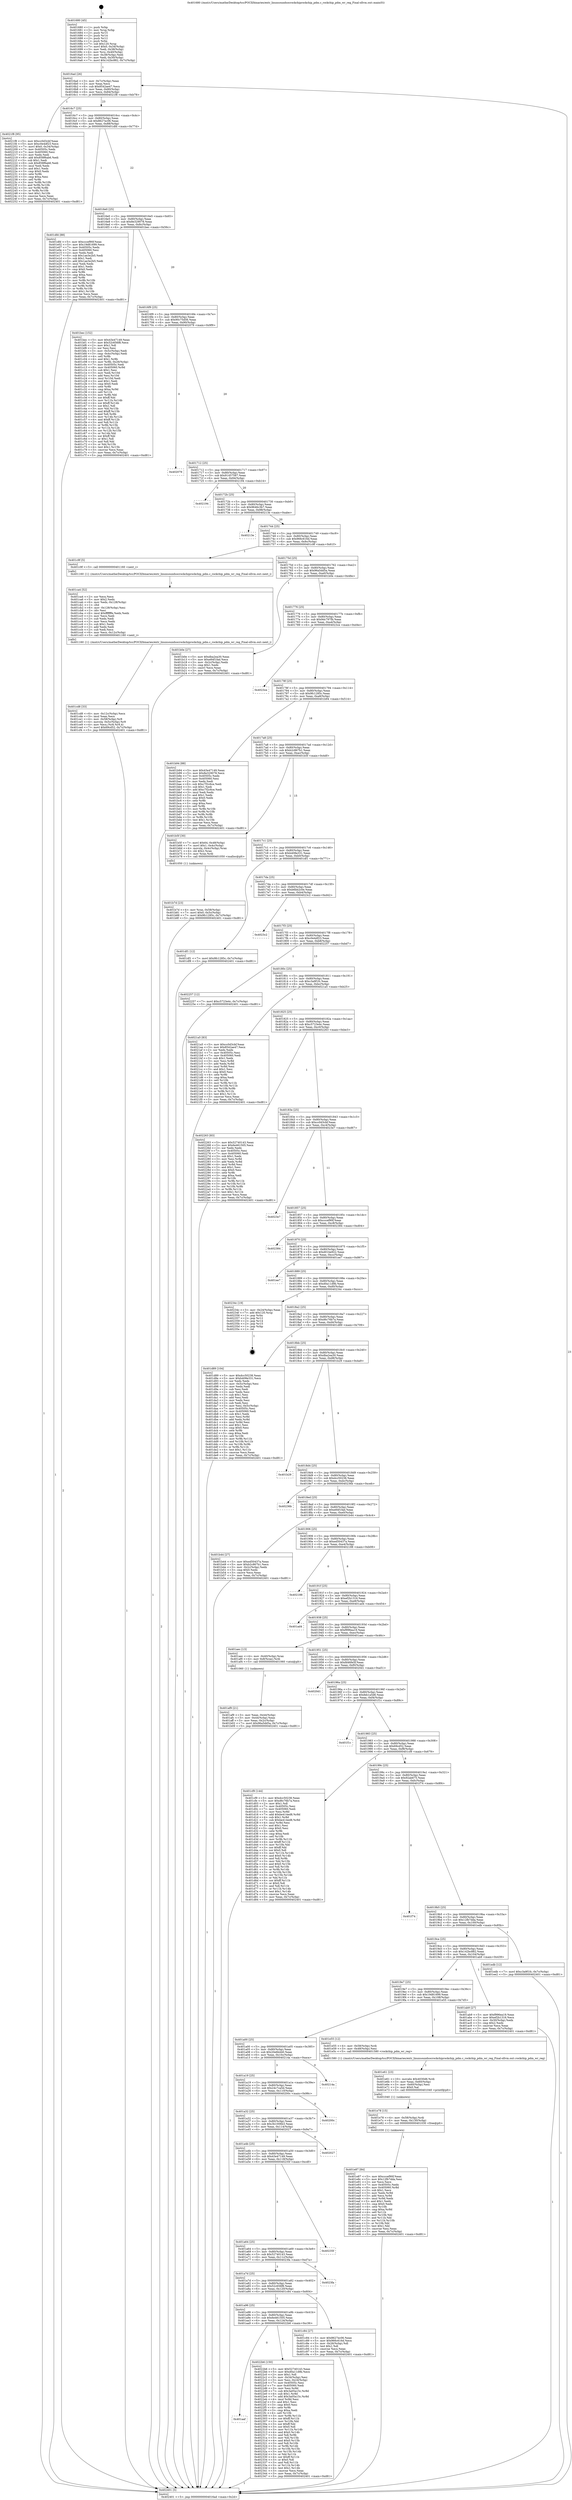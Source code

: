 digraph "0x401680" {
  label = "0x401680 (/mnt/c/Users/mathe/Desktop/tcc/POCII/binaries/extr_linuxsoundsocrockchiprockchip_pdm.c_rockchip_pdm_wr_reg_Final-ollvm.out::main(0))"
  labelloc = "t"
  node[shape=record]

  Entry [label="",width=0.3,height=0.3,shape=circle,fillcolor=black,style=filled]
  "0x4016ad" [label="{
     0x4016ad [26]\l
     | [instrs]\l
     &nbsp;&nbsp;0x4016ad \<+3\>: mov -0x7c(%rbp),%eax\l
     &nbsp;&nbsp;0x4016b0 \<+2\>: mov %eax,%ecx\l
     &nbsp;&nbsp;0x4016b2 \<+6\>: sub $0x8542ae47,%ecx\l
     &nbsp;&nbsp;0x4016b8 \<+3\>: mov %eax,-0x80(%rbp)\l
     &nbsp;&nbsp;0x4016bb \<+6\>: mov %ecx,-0x84(%rbp)\l
     &nbsp;&nbsp;0x4016c1 \<+6\>: je 00000000004021f8 \<main+0xb78\>\l
  }"]
  "0x4021f8" [label="{
     0x4021f8 [95]\l
     | [instrs]\l
     &nbsp;&nbsp;0x4021f8 \<+5\>: mov $0xcc0d3cbf,%eax\l
     &nbsp;&nbsp;0x4021fd \<+5\>: mov $0xc0e4df23,%ecx\l
     &nbsp;&nbsp;0x402202 \<+7\>: movl $0x0,-0x34(%rbp)\l
     &nbsp;&nbsp;0x402209 \<+7\>: mov 0x40505c,%edx\l
     &nbsp;&nbsp;0x402210 \<+7\>: mov 0x405060,%esi\l
     &nbsp;&nbsp;0x402217 \<+2\>: mov %edx,%edi\l
     &nbsp;&nbsp;0x402219 \<+6\>: add $0x858f6ab6,%edi\l
     &nbsp;&nbsp;0x40221f \<+3\>: sub $0x1,%edi\l
     &nbsp;&nbsp;0x402222 \<+6\>: sub $0x858f6ab6,%edi\l
     &nbsp;&nbsp;0x402228 \<+3\>: imul %edi,%edx\l
     &nbsp;&nbsp;0x40222b \<+3\>: and $0x1,%edx\l
     &nbsp;&nbsp;0x40222e \<+3\>: cmp $0x0,%edx\l
     &nbsp;&nbsp;0x402231 \<+4\>: sete %r8b\l
     &nbsp;&nbsp;0x402235 \<+3\>: cmp $0xa,%esi\l
     &nbsp;&nbsp;0x402238 \<+4\>: setl %r9b\l
     &nbsp;&nbsp;0x40223c \<+3\>: mov %r8b,%r10b\l
     &nbsp;&nbsp;0x40223f \<+3\>: and %r9b,%r10b\l
     &nbsp;&nbsp;0x402242 \<+3\>: xor %r9b,%r8b\l
     &nbsp;&nbsp;0x402245 \<+3\>: or %r8b,%r10b\l
     &nbsp;&nbsp;0x402248 \<+4\>: test $0x1,%r10b\l
     &nbsp;&nbsp;0x40224c \<+3\>: cmovne %ecx,%eax\l
     &nbsp;&nbsp;0x40224f \<+3\>: mov %eax,-0x7c(%rbp)\l
     &nbsp;&nbsp;0x402252 \<+5\>: jmp 0000000000402401 \<main+0xd81\>\l
  }"]
  "0x4016c7" [label="{
     0x4016c7 [25]\l
     | [instrs]\l
     &nbsp;&nbsp;0x4016c7 \<+5\>: jmp 00000000004016cc \<main+0x4c\>\l
     &nbsp;&nbsp;0x4016cc \<+3\>: mov -0x80(%rbp),%eax\l
     &nbsp;&nbsp;0x4016cf \<+5\>: sub $0x8627ec06,%eax\l
     &nbsp;&nbsp;0x4016d4 \<+6\>: mov %eax,-0x88(%rbp)\l
     &nbsp;&nbsp;0x4016da \<+6\>: je 0000000000401dfd \<main+0x77d\>\l
  }"]
  Exit [label="",width=0.3,height=0.3,shape=circle,fillcolor=black,style=filled,peripheries=2]
  "0x401dfd" [label="{
     0x401dfd [88]\l
     | [instrs]\l
     &nbsp;&nbsp;0x401dfd \<+5\>: mov $0xcccef90f,%eax\l
     &nbsp;&nbsp;0x401e02 \<+5\>: mov $0x19d81699,%ecx\l
     &nbsp;&nbsp;0x401e07 \<+7\>: mov 0x40505c,%edx\l
     &nbsp;&nbsp;0x401e0e \<+7\>: mov 0x405060,%esi\l
     &nbsp;&nbsp;0x401e15 \<+2\>: mov %edx,%edi\l
     &nbsp;&nbsp;0x401e17 \<+6\>: sub $0x1ae3e2b5,%edi\l
     &nbsp;&nbsp;0x401e1d \<+3\>: sub $0x1,%edi\l
     &nbsp;&nbsp;0x401e20 \<+6\>: add $0x1ae3e2b5,%edi\l
     &nbsp;&nbsp;0x401e26 \<+3\>: imul %edi,%edx\l
     &nbsp;&nbsp;0x401e29 \<+3\>: and $0x1,%edx\l
     &nbsp;&nbsp;0x401e2c \<+3\>: cmp $0x0,%edx\l
     &nbsp;&nbsp;0x401e2f \<+4\>: sete %r8b\l
     &nbsp;&nbsp;0x401e33 \<+3\>: cmp $0xa,%esi\l
     &nbsp;&nbsp;0x401e36 \<+4\>: setl %r9b\l
     &nbsp;&nbsp;0x401e3a \<+3\>: mov %r8b,%r10b\l
     &nbsp;&nbsp;0x401e3d \<+3\>: and %r9b,%r10b\l
     &nbsp;&nbsp;0x401e40 \<+3\>: xor %r9b,%r8b\l
     &nbsp;&nbsp;0x401e43 \<+3\>: or %r8b,%r10b\l
     &nbsp;&nbsp;0x401e46 \<+4\>: test $0x1,%r10b\l
     &nbsp;&nbsp;0x401e4a \<+3\>: cmovne %ecx,%eax\l
     &nbsp;&nbsp;0x401e4d \<+3\>: mov %eax,-0x7c(%rbp)\l
     &nbsp;&nbsp;0x401e50 \<+5\>: jmp 0000000000402401 \<main+0xd81\>\l
  }"]
  "0x4016e0" [label="{
     0x4016e0 [25]\l
     | [instrs]\l
     &nbsp;&nbsp;0x4016e0 \<+5\>: jmp 00000000004016e5 \<main+0x65\>\l
     &nbsp;&nbsp;0x4016e5 \<+3\>: mov -0x80(%rbp),%eax\l
     &nbsp;&nbsp;0x4016e8 \<+5\>: sub $0x8e329078,%eax\l
     &nbsp;&nbsp;0x4016ed \<+6\>: mov %eax,-0x8c(%rbp)\l
     &nbsp;&nbsp;0x4016f3 \<+6\>: je 0000000000401bec \<main+0x56c\>\l
  }"]
  "0x401aaf" [label="{
     0x401aaf\l
  }", style=dashed]
  "0x401bec" [label="{
     0x401bec [152]\l
     | [instrs]\l
     &nbsp;&nbsp;0x401bec \<+5\>: mov $0x43e47149,%eax\l
     &nbsp;&nbsp;0x401bf1 \<+5\>: mov $0x52c656f8,%ecx\l
     &nbsp;&nbsp;0x401bf6 \<+2\>: mov $0x1,%dl\l
     &nbsp;&nbsp;0x401bf8 \<+2\>: xor %esi,%esi\l
     &nbsp;&nbsp;0x401bfa \<+3\>: mov -0x5c(%rbp),%edi\l
     &nbsp;&nbsp;0x401bfd \<+3\>: cmp -0x4c(%rbp),%edi\l
     &nbsp;&nbsp;0x401c00 \<+4\>: setl %r8b\l
     &nbsp;&nbsp;0x401c04 \<+4\>: and $0x1,%r8b\l
     &nbsp;&nbsp;0x401c08 \<+4\>: mov %r8b,-0x26(%rbp)\l
     &nbsp;&nbsp;0x401c0c \<+7\>: mov 0x40505c,%edi\l
     &nbsp;&nbsp;0x401c13 \<+8\>: mov 0x405060,%r9d\l
     &nbsp;&nbsp;0x401c1b \<+3\>: sub $0x1,%esi\l
     &nbsp;&nbsp;0x401c1e \<+3\>: mov %edi,%r10d\l
     &nbsp;&nbsp;0x401c21 \<+3\>: add %esi,%r10d\l
     &nbsp;&nbsp;0x401c24 \<+4\>: imul %r10d,%edi\l
     &nbsp;&nbsp;0x401c28 \<+3\>: and $0x1,%edi\l
     &nbsp;&nbsp;0x401c2b \<+3\>: cmp $0x0,%edi\l
     &nbsp;&nbsp;0x401c2e \<+4\>: sete %r8b\l
     &nbsp;&nbsp;0x401c32 \<+4\>: cmp $0xa,%r9d\l
     &nbsp;&nbsp;0x401c36 \<+4\>: setl %r11b\l
     &nbsp;&nbsp;0x401c3a \<+3\>: mov %r8b,%bl\l
     &nbsp;&nbsp;0x401c3d \<+3\>: xor $0xff,%bl\l
     &nbsp;&nbsp;0x401c40 \<+3\>: mov %r11b,%r14b\l
     &nbsp;&nbsp;0x401c43 \<+4\>: xor $0xff,%r14b\l
     &nbsp;&nbsp;0x401c47 \<+3\>: xor $0x1,%dl\l
     &nbsp;&nbsp;0x401c4a \<+3\>: mov %bl,%r15b\l
     &nbsp;&nbsp;0x401c4d \<+4\>: and $0xff,%r15b\l
     &nbsp;&nbsp;0x401c51 \<+3\>: and %dl,%r8b\l
     &nbsp;&nbsp;0x401c54 \<+3\>: mov %r14b,%r12b\l
     &nbsp;&nbsp;0x401c57 \<+4\>: and $0xff,%r12b\l
     &nbsp;&nbsp;0x401c5b \<+3\>: and %dl,%r11b\l
     &nbsp;&nbsp;0x401c5e \<+3\>: or %r8b,%r15b\l
     &nbsp;&nbsp;0x401c61 \<+3\>: or %r11b,%r12b\l
     &nbsp;&nbsp;0x401c64 \<+3\>: xor %r12b,%r15b\l
     &nbsp;&nbsp;0x401c67 \<+3\>: or %r14b,%bl\l
     &nbsp;&nbsp;0x401c6a \<+3\>: xor $0xff,%bl\l
     &nbsp;&nbsp;0x401c6d \<+3\>: or $0x1,%dl\l
     &nbsp;&nbsp;0x401c70 \<+2\>: and %dl,%bl\l
     &nbsp;&nbsp;0x401c72 \<+3\>: or %bl,%r15b\l
     &nbsp;&nbsp;0x401c75 \<+4\>: test $0x1,%r15b\l
     &nbsp;&nbsp;0x401c79 \<+3\>: cmovne %ecx,%eax\l
     &nbsp;&nbsp;0x401c7c \<+3\>: mov %eax,-0x7c(%rbp)\l
     &nbsp;&nbsp;0x401c7f \<+5\>: jmp 0000000000402401 \<main+0xd81\>\l
  }"]
  "0x4016f9" [label="{
     0x4016f9 [25]\l
     | [instrs]\l
     &nbsp;&nbsp;0x4016f9 \<+5\>: jmp 00000000004016fe \<main+0x7e\>\l
     &nbsp;&nbsp;0x4016fe \<+3\>: mov -0x80(%rbp),%eax\l
     &nbsp;&nbsp;0x401701 \<+5\>: sub $0x90c75d56,%eax\l
     &nbsp;&nbsp;0x401706 \<+6\>: mov %eax,-0x90(%rbp)\l
     &nbsp;&nbsp;0x40170c \<+6\>: je 0000000000402079 \<main+0x9f9\>\l
  }"]
  "0x4022b6" [label="{
     0x4022b6 [150]\l
     | [instrs]\l
     &nbsp;&nbsp;0x4022b6 \<+5\>: mov $0x52740143,%eax\l
     &nbsp;&nbsp;0x4022bb \<+5\>: mov $0xd0a11d9b,%ecx\l
     &nbsp;&nbsp;0x4022c0 \<+2\>: mov $0x1,%dl\l
     &nbsp;&nbsp;0x4022c2 \<+3\>: mov -0x34(%rbp),%esi\l
     &nbsp;&nbsp;0x4022c5 \<+3\>: mov %esi,-0x24(%rbp)\l
     &nbsp;&nbsp;0x4022c8 \<+7\>: mov 0x40505c,%esi\l
     &nbsp;&nbsp;0x4022cf \<+7\>: mov 0x405060,%edi\l
     &nbsp;&nbsp;0x4022d6 \<+3\>: mov %esi,%r8d\l
     &nbsp;&nbsp;0x4022d9 \<+7\>: sub $0x3a05a15c,%r8d\l
     &nbsp;&nbsp;0x4022e0 \<+4\>: sub $0x1,%r8d\l
     &nbsp;&nbsp;0x4022e4 \<+7\>: add $0x3a05a15c,%r8d\l
     &nbsp;&nbsp;0x4022eb \<+4\>: imul %r8d,%esi\l
     &nbsp;&nbsp;0x4022ef \<+3\>: and $0x1,%esi\l
     &nbsp;&nbsp;0x4022f2 \<+3\>: cmp $0x0,%esi\l
     &nbsp;&nbsp;0x4022f5 \<+4\>: sete %r9b\l
     &nbsp;&nbsp;0x4022f9 \<+3\>: cmp $0xa,%edi\l
     &nbsp;&nbsp;0x4022fc \<+4\>: setl %r10b\l
     &nbsp;&nbsp;0x402300 \<+3\>: mov %r9b,%r11b\l
     &nbsp;&nbsp;0x402303 \<+4\>: xor $0xff,%r11b\l
     &nbsp;&nbsp;0x402307 \<+3\>: mov %r10b,%bl\l
     &nbsp;&nbsp;0x40230a \<+3\>: xor $0xff,%bl\l
     &nbsp;&nbsp;0x40230d \<+3\>: xor $0x0,%dl\l
     &nbsp;&nbsp;0x402310 \<+3\>: mov %r11b,%r14b\l
     &nbsp;&nbsp;0x402313 \<+4\>: and $0x0,%r14b\l
     &nbsp;&nbsp;0x402317 \<+3\>: and %dl,%r9b\l
     &nbsp;&nbsp;0x40231a \<+3\>: mov %bl,%r15b\l
     &nbsp;&nbsp;0x40231d \<+4\>: and $0x0,%r15b\l
     &nbsp;&nbsp;0x402321 \<+3\>: and %dl,%r10b\l
     &nbsp;&nbsp;0x402324 \<+3\>: or %r9b,%r14b\l
     &nbsp;&nbsp;0x402327 \<+3\>: or %r10b,%r15b\l
     &nbsp;&nbsp;0x40232a \<+3\>: xor %r15b,%r14b\l
     &nbsp;&nbsp;0x40232d \<+3\>: or %bl,%r11b\l
     &nbsp;&nbsp;0x402330 \<+4\>: xor $0xff,%r11b\l
     &nbsp;&nbsp;0x402334 \<+3\>: or $0x0,%dl\l
     &nbsp;&nbsp;0x402337 \<+3\>: and %dl,%r11b\l
     &nbsp;&nbsp;0x40233a \<+3\>: or %r11b,%r14b\l
     &nbsp;&nbsp;0x40233d \<+4\>: test $0x1,%r14b\l
     &nbsp;&nbsp;0x402341 \<+3\>: cmovne %ecx,%eax\l
     &nbsp;&nbsp;0x402344 \<+3\>: mov %eax,-0x7c(%rbp)\l
     &nbsp;&nbsp;0x402347 \<+5\>: jmp 0000000000402401 \<main+0xd81\>\l
  }"]
  "0x402079" [label="{
     0x402079\l
  }", style=dashed]
  "0x401712" [label="{
     0x401712 [25]\l
     | [instrs]\l
     &nbsp;&nbsp;0x401712 \<+5\>: jmp 0000000000401717 \<main+0x97\>\l
     &nbsp;&nbsp;0x401717 \<+3\>: mov -0x80(%rbp),%eax\l
     &nbsp;&nbsp;0x40171a \<+5\>: sub $0x91457587,%eax\l
     &nbsp;&nbsp;0x40171f \<+6\>: mov %eax,-0x94(%rbp)\l
     &nbsp;&nbsp;0x401725 \<+6\>: je 0000000000402194 \<main+0xb14\>\l
  }"]
  "0x401e87" [label="{
     0x401e87 [84]\l
     | [instrs]\l
     &nbsp;&nbsp;0x401e87 \<+5\>: mov $0xcccef90f,%eax\l
     &nbsp;&nbsp;0x401e8c \<+5\>: mov $0x12fb7dda,%esi\l
     &nbsp;&nbsp;0x401e91 \<+2\>: xor %ecx,%ecx\l
     &nbsp;&nbsp;0x401e93 \<+7\>: mov 0x40505c,%edx\l
     &nbsp;&nbsp;0x401e9a \<+8\>: mov 0x405060,%r8d\l
     &nbsp;&nbsp;0x401ea2 \<+3\>: sub $0x1,%ecx\l
     &nbsp;&nbsp;0x401ea5 \<+3\>: mov %edx,%r9d\l
     &nbsp;&nbsp;0x401ea8 \<+3\>: add %ecx,%r9d\l
     &nbsp;&nbsp;0x401eab \<+4\>: imul %r9d,%edx\l
     &nbsp;&nbsp;0x401eaf \<+3\>: and $0x1,%edx\l
     &nbsp;&nbsp;0x401eb2 \<+3\>: cmp $0x0,%edx\l
     &nbsp;&nbsp;0x401eb5 \<+4\>: sete %r10b\l
     &nbsp;&nbsp;0x401eb9 \<+4\>: cmp $0xa,%r8d\l
     &nbsp;&nbsp;0x401ebd \<+4\>: setl %r11b\l
     &nbsp;&nbsp;0x401ec1 \<+3\>: mov %r10b,%bl\l
     &nbsp;&nbsp;0x401ec4 \<+3\>: and %r11b,%bl\l
     &nbsp;&nbsp;0x401ec7 \<+3\>: xor %r11b,%r10b\l
     &nbsp;&nbsp;0x401eca \<+3\>: or %r10b,%bl\l
     &nbsp;&nbsp;0x401ecd \<+3\>: test $0x1,%bl\l
     &nbsp;&nbsp;0x401ed0 \<+3\>: cmovne %esi,%eax\l
     &nbsp;&nbsp;0x401ed3 \<+3\>: mov %eax,-0x7c(%rbp)\l
     &nbsp;&nbsp;0x401ed6 \<+5\>: jmp 0000000000402401 \<main+0xd81\>\l
  }"]
  "0x402194" [label="{
     0x402194\l
  }", style=dashed]
  "0x40172b" [label="{
     0x40172b [25]\l
     | [instrs]\l
     &nbsp;&nbsp;0x40172b \<+5\>: jmp 0000000000401730 \<main+0xb0\>\l
     &nbsp;&nbsp;0x401730 \<+3\>: mov -0x80(%rbp),%eax\l
     &nbsp;&nbsp;0x401733 \<+5\>: sub $0x9646c3b7,%eax\l
     &nbsp;&nbsp;0x401738 \<+6\>: mov %eax,-0x98(%rbp)\l
     &nbsp;&nbsp;0x40173e \<+6\>: je 000000000040213e \<main+0xabe\>\l
  }"]
  "0x401e78" [label="{
     0x401e78 [15]\l
     | [instrs]\l
     &nbsp;&nbsp;0x401e78 \<+4\>: mov -0x58(%rbp),%rdi\l
     &nbsp;&nbsp;0x401e7c \<+6\>: mov %eax,-0x130(%rbp)\l
     &nbsp;&nbsp;0x401e82 \<+5\>: call 0000000000401030 \<free@plt\>\l
     | [calls]\l
     &nbsp;&nbsp;0x401030 \{1\} (unknown)\l
  }"]
  "0x40213e" [label="{
     0x40213e\l
  }", style=dashed]
  "0x401744" [label="{
     0x401744 [25]\l
     | [instrs]\l
     &nbsp;&nbsp;0x401744 \<+5\>: jmp 0000000000401749 \<main+0xc9\>\l
     &nbsp;&nbsp;0x401749 \<+3\>: mov -0x80(%rbp),%eax\l
     &nbsp;&nbsp;0x40174c \<+5\>: sub $0x966c616d,%eax\l
     &nbsp;&nbsp;0x401751 \<+6\>: mov %eax,-0x9c(%rbp)\l
     &nbsp;&nbsp;0x401757 \<+6\>: je 0000000000401c9f \<main+0x61f\>\l
  }"]
  "0x401e61" [label="{
     0x401e61 [23]\l
     | [instrs]\l
     &nbsp;&nbsp;0x401e61 \<+10\>: movabs $0x4030d6,%rdi\l
     &nbsp;&nbsp;0x401e6b \<+3\>: mov %eax,-0x60(%rbp)\l
     &nbsp;&nbsp;0x401e6e \<+3\>: mov -0x60(%rbp),%esi\l
     &nbsp;&nbsp;0x401e71 \<+2\>: mov $0x0,%al\l
     &nbsp;&nbsp;0x401e73 \<+5\>: call 0000000000401040 \<printf@plt\>\l
     | [calls]\l
     &nbsp;&nbsp;0x401040 \{1\} (unknown)\l
  }"]
  "0x401c9f" [label="{
     0x401c9f [5]\l
     | [instrs]\l
     &nbsp;&nbsp;0x401c9f \<+5\>: call 0000000000401160 \<next_i\>\l
     | [calls]\l
     &nbsp;&nbsp;0x401160 \{1\} (/mnt/c/Users/mathe/Desktop/tcc/POCII/binaries/extr_linuxsoundsocrockchiprockchip_pdm.c_rockchip_pdm_wr_reg_Final-ollvm.out::next_i)\l
  }"]
  "0x40175d" [label="{
     0x40175d [25]\l
     | [instrs]\l
     &nbsp;&nbsp;0x40175d \<+5\>: jmp 0000000000401762 \<main+0xe2\>\l
     &nbsp;&nbsp;0x401762 \<+3\>: mov -0x80(%rbp),%eax\l
     &nbsp;&nbsp;0x401765 \<+5\>: sub $0x96a5dd5a,%eax\l
     &nbsp;&nbsp;0x40176a \<+6\>: mov %eax,-0xa0(%rbp)\l
     &nbsp;&nbsp;0x401770 \<+6\>: je 0000000000401b0e \<main+0x48e\>\l
  }"]
  "0x401cd8" [label="{
     0x401cd8 [33]\l
     | [instrs]\l
     &nbsp;&nbsp;0x401cd8 \<+6\>: mov -0x12c(%rbp),%ecx\l
     &nbsp;&nbsp;0x401cde \<+3\>: imul %eax,%ecx\l
     &nbsp;&nbsp;0x401ce1 \<+4\>: mov -0x58(%rbp),%r8\l
     &nbsp;&nbsp;0x401ce5 \<+4\>: movslq -0x5c(%rbp),%r9\l
     &nbsp;&nbsp;0x401ce9 \<+4\>: mov %ecx,(%r8,%r9,4)\l
     &nbsp;&nbsp;0x401ced \<+7\>: movl $0x69cd52,-0x7c(%rbp)\l
     &nbsp;&nbsp;0x401cf4 \<+5\>: jmp 0000000000402401 \<main+0xd81\>\l
  }"]
  "0x401b0e" [label="{
     0x401b0e [27]\l
     | [instrs]\l
     &nbsp;&nbsp;0x401b0e \<+5\>: mov $0xdba2ea30,%eax\l
     &nbsp;&nbsp;0x401b13 \<+5\>: mov $0xe84f1fad,%ecx\l
     &nbsp;&nbsp;0x401b18 \<+3\>: mov -0x2c(%rbp),%edx\l
     &nbsp;&nbsp;0x401b1b \<+3\>: cmp $0x1,%edx\l
     &nbsp;&nbsp;0x401b1e \<+3\>: cmovl %ecx,%eax\l
     &nbsp;&nbsp;0x401b21 \<+3\>: mov %eax,-0x7c(%rbp)\l
     &nbsp;&nbsp;0x401b24 \<+5\>: jmp 0000000000402401 \<main+0xd81\>\l
  }"]
  "0x401776" [label="{
     0x401776 [25]\l
     | [instrs]\l
     &nbsp;&nbsp;0x401776 \<+5\>: jmp 000000000040177b \<main+0xfb\>\l
     &nbsp;&nbsp;0x40177b \<+3\>: mov -0x80(%rbp),%eax\l
     &nbsp;&nbsp;0x40177e \<+5\>: sub $0x9dc797fb,%eax\l
     &nbsp;&nbsp;0x401783 \<+6\>: mov %eax,-0xa4(%rbp)\l
     &nbsp;&nbsp;0x401789 \<+6\>: je 00000000004023ce \<main+0xd4e\>\l
  }"]
  "0x401ca4" [label="{
     0x401ca4 [52]\l
     | [instrs]\l
     &nbsp;&nbsp;0x401ca4 \<+2\>: xor %ecx,%ecx\l
     &nbsp;&nbsp;0x401ca6 \<+5\>: mov $0x2,%edx\l
     &nbsp;&nbsp;0x401cab \<+6\>: mov %edx,-0x128(%rbp)\l
     &nbsp;&nbsp;0x401cb1 \<+1\>: cltd\l
     &nbsp;&nbsp;0x401cb2 \<+6\>: mov -0x128(%rbp),%esi\l
     &nbsp;&nbsp;0x401cb8 \<+2\>: idiv %esi\l
     &nbsp;&nbsp;0x401cba \<+6\>: imul $0xfffffffe,%edx,%edx\l
     &nbsp;&nbsp;0x401cc0 \<+2\>: mov %ecx,%edi\l
     &nbsp;&nbsp;0x401cc2 \<+2\>: sub %edx,%edi\l
     &nbsp;&nbsp;0x401cc4 \<+2\>: mov %ecx,%edx\l
     &nbsp;&nbsp;0x401cc6 \<+3\>: sub $0x1,%edx\l
     &nbsp;&nbsp;0x401cc9 \<+2\>: add %edx,%edi\l
     &nbsp;&nbsp;0x401ccb \<+2\>: sub %edi,%ecx\l
     &nbsp;&nbsp;0x401ccd \<+6\>: mov %ecx,-0x12c(%rbp)\l
     &nbsp;&nbsp;0x401cd3 \<+5\>: call 0000000000401160 \<next_i\>\l
     | [calls]\l
     &nbsp;&nbsp;0x401160 \{1\} (/mnt/c/Users/mathe/Desktop/tcc/POCII/binaries/extr_linuxsoundsocrockchiprockchip_pdm.c_rockchip_pdm_wr_reg_Final-ollvm.out::next_i)\l
  }"]
  "0x4023ce" [label="{
     0x4023ce\l
  }", style=dashed]
  "0x40178f" [label="{
     0x40178f [25]\l
     | [instrs]\l
     &nbsp;&nbsp;0x40178f \<+5\>: jmp 0000000000401794 \<main+0x114\>\l
     &nbsp;&nbsp;0x401794 \<+3\>: mov -0x80(%rbp),%eax\l
     &nbsp;&nbsp;0x401797 \<+5\>: sub $0x9fc1285c,%eax\l
     &nbsp;&nbsp;0x40179c \<+6\>: mov %eax,-0xa8(%rbp)\l
     &nbsp;&nbsp;0x4017a2 \<+6\>: je 0000000000401b94 \<main+0x514\>\l
  }"]
  "0x401a96" [label="{
     0x401a96 [25]\l
     | [instrs]\l
     &nbsp;&nbsp;0x401a96 \<+5\>: jmp 0000000000401a9b \<main+0x41b\>\l
     &nbsp;&nbsp;0x401a9b \<+3\>: mov -0x80(%rbp),%eax\l
     &nbsp;&nbsp;0x401a9e \<+5\>: sub $0x6e461505,%eax\l
     &nbsp;&nbsp;0x401aa3 \<+6\>: mov %eax,-0x124(%rbp)\l
     &nbsp;&nbsp;0x401aa9 \<+6\>: je 00000000004022b6 \<main+0xc36\>\l
  }"]
  "0x401b94" [label="{
     0x401b94 [88]\l
     | [instrs]\l
     &nbsp;&nbsp;0x401b94 \<+5\>: mov $0x43e47149,%eax\l
     &nbsp;&nbsp;0x401b99 \<+5\>: mov $0x8e329078,%ecx\l
     &nbsp;&nbsp;0x401b9e \<+7\>: mov 0x40505c,%edx\l
     &nbsp;&nbsp;0x401ba5 \<+7\>: mov 0x405060,%esi\l
     &nbsp;&nbsp;0x401bac \<+2\>: mov %edx,%edi\l
     &nbsp;&nbsp;0x401bae \<+6\>: sub $0xc7f2c6ce,%edi\l
     &nbsp;&nbsp;0x401bb4 \<+3\>: sub $0x1,%edi\l
     &nbsp;&nbsp;0x401bb7 \<+6\>: add $0xc7f2c6ce,%edi\l
     &nbsp;&nbsp;0x401bbd \<+3\>: imul %edi,%edx\l
     &nbsp;&nbsp;0x401bc0 \<+3\>: and $0x1,%edx\l
     &nbsp;&nbsp;0x401bc3 \<+3\>: cmp $0x0,%edx\l
     &nbsp;&nbsp;0x401bc6 \<+4\>: sete %r8b\l
     &nbsp;&nbsp;0x401bca \<+3\>: cmp $0xa,%esi\l
     &nbsp;&nbsp;0x401bcd \<+4\>: setl %r9b\l
     &nbsp;&nbsp;0x401bd1 \<+3\>: mov %r8b,%r10b\l
     &nbsp;&nbsp;0x401bd4 \<+3\>: and %r9b,%r10b\l
     &nbsp;&nbsp;0x401bd7 \<+3\>: xor %r9b,%r8b\l
     &nbsp;&nbsp;0x401bda \<+3\>: or %r8b,%r10b\l
     &nbsp;&nbsp;0x401bdd \<+4\>: test $0x1,%r10b\l
     &nbsp;&nbsp;0x401be1 \<+3\>: cmovne %ecx,%eax\l
     &nbsp;&nbsp;0x401be4 \<+3\>: mov %eax,-0x7c(%rbp)\l
     &nbsp;&nbsp;0x401be7 \<+5\>: jmp 0000000000402401 \<main+0xd81\>\l
  }"]
  "0x4017a8" [label="{
     0x4017a8 [25]\l
     | [instrs]\l
     &nbsp;&nbsp;0x4017a8 \<+5\>: jmp 00000000004017ad \<main+0x12d\>\l
     &nbsp;&nbsp;0x4017ad \<+3\>: mov -0x80(%rbp),%eax\l
     &nbsp;&nbsp;0x4017b0 \<+5\>: sub $0xb2c867b1,%eax\l
     &nbsp;&nbsp;0x4017b5 \<+6\>: mov %eax,-0xac(%rbp)\l
     &nbsp;&nbsp;0x4017bb \<+6\>: je 0000000000401b5f \<main+0x4df\>\l
  }"]
  "0x401c84" [label="{
     0x401c84 [27]\l
     | [instrs]\l
     &nbsp;&nbsp;0x401c84 \<+5\>: mov $0x8627ec06,%eax\l
     &nbsp;&nbsp;0x401c89 \<+5\>: mov $0x966c616d,%ecx\l
     &nbsp;&nbsp;0x401c8e \<+3\>: mov -0x26(%rbp),%dl\l
     &nbsp;&nbsp;0x401c91 \<+3\>: test $0x1,%dl\l
     &nbsp;&nbsp;0x401c94 \<+3\>: cmovne %ecx,%eax\l
     &nbsp;&nbsp;0x401c97 \<+3\>: mov %eax,-0x7c(%rbp)\l
     &nbsp;&nbsp;0x401c9a \<+5\>: jmp 0000000000402401 \<main+0xd81\>\l
  }"]
  "0x401b5f" [label="{
     0x401b5f [30]\l
     | [instrs]\l
     &nbsp;&nbsp;0x401b5f \<+7\>: movl $0x64,-0x48(%rbp)\l
     &nbsp;&nbsp;0x401b66 \<+7\>: movl $0x1,-0x4c(%rbp)\l
     &nbsp;&nbsp;0x401b6d \<+4\>: movslq -0x4c(%rbp),%rax\l
     &nbsp;&nbsp;0x401b71 \<+4\>: shl $0x2,%rax\l
     &nbsp;&nbsp;0x401b75 \<+3\>: mov %rax,%rdi\l
     &nbsp;&nbsp;0x401b78 \<+5\>: call 0000000000401050 \<malloc@plt\>\l
     | [calls]\l
     &nbsp;&nbsp;0x401050 \{1\} (unknown)\l
  }"]
  "0x4017c1" [label="{
     0x4017c1 [25]\l
     | [instrs]\l
     &nbsp;&nbsp;0x4017c1 \<+5\>: jmp 00000000004017c6 \<main+0x146\>\l
     &nbsp;&nbsp;0x4017c6 \<+3\>: mov -0x80(%rbp),%eax\l
     &nbsp;&nbsp;0x4017c9 \<+5\>: sub $0xb408e331,%eax\l
     &nbsp;&nbsp;0x4017ce \<+6\>: mov %eax,-0xb0(%rbp)\l
     &nbsp;&nbsp;0x4017d4 \<+6\>: je 0000000000401df1 \<main+0x771\>\l
  }"]
  "0x401a7d" [label="{
     0x401a7d [25]\l
     | [instrs]\l
     &nbsp;&nbsp;0x401a7d \<+5\>: jmp 0000000000401a82 \<main+0x402\>\l
     &nbsp;&nbsp;0x401a82 \<+3\>: mov -0x80(%rbp),%eax\l
     &nbsp;&nbsp;0x401a85 \<+5\>: sub $0x52c656f8,%eax\l
     &nbsp;&nbsp;0x401a8a \<+6\>: mov %eax,-0x120(%rbp)\l
     &nbsp;&nbsp;0x401a90 \<+6\>: je 0000000000401c84 \<main+0x604\>\l
  }"]
  "0x401df1" [label="{
     0x401df1 [12]\l
     | [instrs]\l
     &nbsp;&nbsp;0x401df1 \<+7\>: movl $0x9fc1285c,-0x7c(%rbp)\l
     &nbsp;&nbsp;0x401df8 \<+5\>: jmp 0000000000402401 \<main+0xd81\>\l
  }"]
  "0x4017da" [label="{
     0x4017da [25]\l
     | [instrs]\l
     &nbsp;&nbsp;0x4017da \<+5\>: jmp 00000000004017df \<main+0x15f\>\l
     &nbsp;&nbsp;0x4017df \<+3\>: mov -0x80(%rbp),%eax\l
     &nbsp;&nbsp;0x4017e2 \<+5\>: sub $0xb6bb2c0e,%eax\l
     &nbsp;&nbsp;0x4017e7 \<+6\>: mov %eax,-0xb4(%rbp)\l
     &nbsp;&nbsp;0x4017ed \<+6\>: je 00000000004023c2 \<main+0xd42\>\l
  }"]
  "0x4023fa" [label="{
     0x4023fa\l
  }", style=dashed]
  "0x4023c2" [label="{
     0x4023c2\l
  }", style=dashed]
  "0x4017f3" [label="{
     0x4017f3 [25]\l
     | [instrs]\l
     &nbsp;&nbsp;0x4017f3 \<+5\>: jmp 00000000004017f8 \<main+0x178\>\l
     &nbsp;&nbsp;0x4017f8 \<+3\>: mov -0x80(%rbp),%eax\l
     &nbsp;&nbsp;0x4017fb \<+5\>: sub $0xc0e4df23,%eax\l
     &nbsp;&nbsp;0x401800 \<+6\>: mov %eax,-0xb8(%rbp)\l
     &nbsp;&nbsp;0x401806 \<+6\>: je 0000000000402257 \<main+0xbd7\>\l
  }"]
  "0x401a64" [label="{
     0x401a64 [25]\l
     | [instrs]\l
     &nbsp;&nbsp;0x401a64 \<+5\>: jmp 0000000000401a69 \<main+0x3e9\>\l
     &nbsp;&nbsp;0x401a69 \<+3\>: mov -0x80(%rbp),%eax\l
     &nbsp;&nbsp;0x401a6c \<+5\>: sub $0x52740143,%eax\l
     &nbsp;&nbsp;0x401a71 \<+6\>: mov %eax,-0x11c(%rbp)\l
     &nbsp;&nbsp;0x401a77 \<+6\>: je 00000000004023fa \<main+0xd7a\>\l
  }"]
  "0x402257" [label="{
     0x402257 [12]\l
     | [instrs]\l
     &nbsp;&nbsp;0x402257 \<+7\>: movl $0xc5723e4c,-0x7c(%rbp)\l
     &nbsp;&nbsp;0x40225e \<+5\>: jmp 0000000000402401 \<main+0xd81\>\l
  }"]
  "0x40180c" [label="{
     0x40180c [25]\l
     | [instrs]\l
     &nbsp;&nbsp;0x40180c \<+5\>: jmp 0000000000401811 \<main+0x191\>\l
     &nbsp;&nbsp;0x401811 \<+3\>: mov -0x80(%rbp),%eax\l
     &nbsp;&nbsp;0x401814 \<+5\>: sub $0xc3a9f1fc,%eax\l
     &nbsp;&nbsp;0x401819 \<+6\>: mov %eax,-0xbc(%rbp)\l
     &nbsp;&nbsp;0x40181f \<+6\>: je 00000000004021a5 \<main+0xb25\>\l
  }"]
  "0x40235f" [label="{
     0x40235f\l
  }", style=dashed]
  "0x4021a5" [label="{
     0x4021a5 [83]\l
     | [instrs]\l
     &nbsp;&nbsp;0x4021a5 \<+5\>: mov $0xcc0d3cbf,%eax\l
     &nbsp;&nbsp;0x4021aa \<+5\>: mov $0x8542ae47,%ecx\l
     &nbsp;&nbsp;0x4021af \<+2\>: xor %edx,%edx\l
     &nbsp;&nbsp;0x4021b1 \<+7\>: mov 0x40505c,%esi\l
     &nbsp;&nbsp;0x4021b8 \<+7\>: mov 0x405060,%edi\l
     &nbsp;&nbsp;0x4021bf \<+3\>: sub $0x1,%edx\l
     &nbsp;&nbsp;0x4021c2 \<+3\>: mov %esi,%r8d\l
     &nbsp;&nbsp;0x4021c5 \<+3\>: add %edx,%r8d\l
     &nbsp;&nbsp;0x4021c8 \<+4\>: imul %r8d,%esi\l
     &nbsp;&nbsp;0x4021cc \<+3\>: and $0x1,%esi\l
     &nbsp;&nbsp;0x4021cf \<+3\>: cmp $0x0,%esi\l
     &nbsp;&nbsp;0x4021d2 \<+4\>: sete %r9b\l
     &nbsp;&nbsp;0x4021d6 \<+3\>: cmp $0xa,%edi\l
     &nbsp;&nbsp;0x4021d9 \<+4\>: setl %r10b\l
     &nbsp;&nbsp;0x4021dd \<+3\>: mov %r9b,%r11b\l
     &nbsp;&nbsp;0x4021e0 \<+3\>: and %r10b,%r11b\l
     &nbsp;&nbsp;0x4021e3 \<+3\>: xor %r10b,%r9b\l
     &nbsp;&nbsp;0x4021e6 \<+3\>: or %r9b,%r11b\l
     &nbsp;&nbsp;0x4021e9 \<+4\>: test $0x1,%r11b\l
     &nbsp;&nbsp;0x4021ed \<+3\>: cmovne %ecx,%eax\l
     &nbsp;&nbsp;0x4021f0 \<+3\>: mov %eax,-0x7c(%rbp)\l
     &nbsp;&nbsp;0x4021f3 \<+5\>: jmp 0000000000402401 \<main+0xd81\>\l
  }"]
  "0x401825" [label="{
     0x401825 [25]\l
     | [instrs]\l
     &nbsp;&nbsp;0x401825 \<+5\>: jmp 000000000040182a \<main+0x1aa\>\l
     &nbsp;&nbsp;0x40182a \<+3\>: mov -0x80(%rbp),%eax\l
     &nbsp;&nbsp;0x40182d \<+5\>: sub $0xc5723e4c,%eax\l
     &nbsp;&nbsp;0x401832 \<+6\>: mov %eax,-0xc0(%rbp)\l
     &nbsp;&nbsp;0x401838 \<+6\>: je 0000000000402263 \<main+0xbe3\>\l
  }"]
  "0x401a4b" [label="{
     0x401a4b [25]\l
     | [instrs]\l
     &nbsp;&nbsp;0x401a4b \<+5\>: jmp 0000000000401a50 \<main+0x3d0\>\l
     &nbsp;&nbsp;0x401a50 \<+3\>: mov -0x80(%rbp),%eax\l
     &nbsp;&nbsp;0x401a53 \<+5\>: sub $0x43e47149,%eax\l
     &nbsp;&nbsp;0x401a58 \<+6\>: mov %eax,-0x118(%rbp)\l
     &nbsp;&nbsp;0x401a5e \<+6\>: je 000000000040235f \<main+0xcdf\>\l
  }"]
  "0x402263" [label="{
     0x402263 [83]\l
     | [instrs]\l
     &nbsp;&nbsp;0x402263 \<+5\>: mov $0x52740143,%eax\l
     &nbsp;&nbsp;0x402268 \<+5\>: mov $0x6e461505,%ecx\l
     &nbsp;&nbsp;0x40226d \<+2\>: xor %edx,%edx\l
     &nbsp;&nbsp;0x40226f \<+7\>: mov 0x40505c,%esi\l
     &nbsp;&nbsp;0x402276 \<+7\>: mov 0x405060,%edi\l
     &nbsp;&nbsp;0x40227d \<+3\>: sub $0x1,%edx\l
     &nbsp;&nbsp;0x402280 \<+3\>: mov %esi,%r8d\l
     &nbsp;&nbsp;0x402283 \<+3\>: add %edx,%r8d\l
     &nbsp;&nbsp;0x402286 \<+4\>: imul %r8d,%esi\l
     &nbsp;&nbsp;0x40228a \<+3\>: and $0x1,%esi\l
     &nbsp;&nbsp;0x40228d \<+3\>: cmp $0x0,%esi\l
     &nbsp;&nbsp;0x402290 \<+4\>: sete %r9b\l
     &nbsp;&nbsp;0x402294 \<+3\>: cmp $0xa,%edi\l
     &nbsp;&nbsp;0x402297 \<+4\>: setl %r10b\l
     &nbsp;&nbsp;0x40229b \<+3\>: mov %r9b,%r11b\l
     &nbsp;&nbsp;0x40229e \<+3\>: and %r10b,%r11b\l
     &nbsp;&nbsp;0x4022a1 \<+3\>: xor %r10b,%r9b\l
     &nbsp;&nbsp;0x4022a4 \<+3\>: or %r9b,%r11b\l
     &nbsp;&nbsp;0x4022a7 \<+4\>: test $0x1,%r11b\l
     &nbsp;&nbsp;0x4022ab \<+3\>: cmovne %ecx,%eax\l
     &nbsp;&nbsp;0x4022ae \<+3\>: mov %eax,-0x7c(%rbp)\l
     &nbsp;&nbsp;0x4022b1 \<+5\>: jmp 0000000000402401 \<main+0xd81\>\l
  }"]
  "0x40183e" [label="{
     0x40183e [25]\l
     | [instrs]\l
     &nbsp;&nbsp;0x40183e \<+5\>: jmp 0000000000401843 \<main+0x1c3\>\l
     &nbsp;&nbsp;0x401843 \<+3\>: mov -0x80(%rbp),%eax\l
     &nbsp;&nbsp;0x401846 \<+5\>: sub $0xcc0d3cbf,%eax\l
     &nbsp;&nbsp;0x40184b \<+6\>: mov %eax,-0xc4(%rbp)\l
     &nbsp;&nbsp;0x401851 \<+6\>: je 00000000004023e7 \<main+0xd67\>\l
  }"]
  "0x402027" [label="{
     0x402027\l
  }", style=dashed]
  "0x4023e7" [label="{
     0x4023e7\l
  }", style=dashed]
  "0x401857" [label="{
     0x401857 [25]\l
     | [instrs]\l
     &nbsp;&nbsp;0x401857 \<+5\>: jmp 000000000040185c \<main+0x1dc\>\l
     &nbsp;&nbsp;0x40185c \<+3\>: mov -0x80(%rbp),%eax\l
     &nbsp;&nbsp;0x40185f \<+5\>: sub $0xcccef90f,%eax\l
     &nbsp;&nbsp;0x401864 \<+6\>: mov %eax,-0xc8(%rbp)\l
     &nbsp;&nbsp;0x40186a \<+6\>: je 0000000000402384 \<main+0xd04\>\l
  }"]
  "0x401a32" [label="{
     0x401a32 [25]\l
     | [instrs]\l
     &nbsp;&nbsp;0x401a32 \<+5\>: jmp 0000000000401a37 \<main+0x3b7\>\l
     &nbsp;&nbsp;0x401a37 \<+3\>: mov -0x80(%rbp),%eax\l
     &nbsp;&nbsp;0x401a3a \<+5\>: sub $0x3b1006b3,%eax\l
     &nbsp;&nbsp;0x401a3f \<+6\>: mov %eax,-0x114(%rbp)\l
     &nbsp;&nbsp;0x401a45 \<+6\>: je 0000000000402027 \<main+0x9a7\>\l
  }"]
  "0x402384" [label="{
     0x402384\l
  }", style=dashed]
  "0x401870" [label="{
     0x401870 [25]\l
     | [instrs]\l
     &nbsp;&nbsp;0x401870 \<+5\>: jmp 0000000000401875 \<main+0x1f5\>\l
     &nbsp;&nbsp;0x401875 \<+3\>: mov -0x80(%rbp),%eax\l
     &nbsp;&nbsp;0x401878 \<+5\>: sub $0xd01be922,%eax\l
     &nbsp;&nbsp;0x40187d \<+6\>: mov %eax,-0xcc(%rbp)\l
     &nbsp;&nbsp;0x401883 \<+6\>: je 0000000000401ee7 \<main+0x867\>\l
  }"]
  "0x40200c" [label="{
     0x40200c\l
  }", style=dashed]
  "0x401ee7" [label="{
     0x401ee7\l
  }", style=dashed]
  "0x401889" [label="{
     0x401889 [25]\l
     | [instrs]\l
     &nbsp;&nbsp;0x401889 \<+5\>: jmp 000000000040188e \<main+0x20e\>\l
     &nbsp;&nbsp;0x40188e \<+3\>: mov -0x80(%rbp),%eax\l
     &nbsp;&nbsp;0x401891 \<+5\>: sub $0xd0a11d9b,%eax\l
     &nbsp;&nbsp;0x401896 \<+6\>: mov %eax,-0xd0(%rbp)\l
     &nbsp;&nbsp;0x40189c \<+6\>: je 000000000040234c \<main+0xccc\>\l
  }"]
  "0x401a19" [label="{
     0x401a19 [25]\l
     | [instrs]\l
     &nbsp;&nbsp;0x401a19 \<+5\>: jmp 0000000000401a1e \<main+0x39e\>\l
     &nbsp;&nbsp;0x401a1e \<+3\>: mov -0x80(%rbp),%eax\l
     &nbsp;&nbsp;0x401a21 \<+5\>: sub $0x24c7ca5d,%eax\l
     &nbsp;&nbsp;0x401a26 \<+6\>: mov %eax,-0x110(%rbp)\l
     &nbsp;&nbsp;0x401a2c \<+6\>: je 000000000040200c \<main+0x98c\>\l
  }"]
  "0x40234c" [label="{
     0x40234c [19]\l
     | [instrs]\l
     &nbsp;&nbsp;0x40234c \<+3\>: mov -0x24(%rbp),%eax\l
     &nbsp;&nbsp;0x40234f \<+7\>: add $0x120,%rsp\l
     &nbsp;&nbsp;0x402356 \<+1\>: pop %rbx\l
     &nbsp;&nbsp;0x402357 \<+2\>: pop %r12\l
     &nbsp;&nbsp;0x402359 \<+2\>: pop %r14\l
     &nbsp;&nbsp;0x40235b \<+2\>: pop %r15\l
     &nbsp;&nbsp;0x40235d \<+1\>: pop %rbp\l
     &nbsp;&nbsp;0x40235e \<+1\>: ret\l
  }"]
  "0x4018a2" [label="{
     0x4018a2 [25]\l
     | [instrs]\l
     &nbsp;&nbsp;0x4018a2 \<+5\>: jmp 00000000004018a7 \<main+0x227\>\l
     &nbsp;&nbsp;0x4018a7 \<+3\>: mov -0x80(%rbp),%eax\l
     &nbsp;&nbsp;0x4018aa \<+5\>: sub $0xd6c76b7a,%eax\l
     &nbsp;&nbsp;0x4018af \<+6\>: mov %eax,-0xd4(%rbp)\l
     &nbsp;&nbsp;0x4018b5 \<+6\>: je 0000000000401d89 \<main+0x709\>\l
  }"]
  "0x40214a" [label="{
     0x40214a\l
  }", style=dashed]
  "0x401d89" [label="{
     0x401d89 [104]\l
     | [instrs]\l
     &nbsp;&nbsp;0x401d89 \<+5\>: mov $0xdcc50238,%eax\l
     &nbsp;&nbsp;0x401d8e \<+5\>: mov $0xb408e331,%ecx\l
     &nbsp;&nbsp;0x401d93 \<+2\>: xor %edx,%edx\l
     &nbsp;&nbsp;0x401d95 \<+3\>: mov -0x5c(%rbp),%esi\l
     &nbsp;&nbsp;0x401d98 \<+2\>: mov %edx,%edi\l
     &nbsp;&nbsp;0x401d9a \<+2\>: sub %esi,%edi\l
     &nbsp;&nbsp;0x401d9c \<+2\>: mov %edx,%esi\l
     &nbsp;&nbsp;0x401d9e \<+3\>: sub $0x1,%esi\l
     &nbsp;&nbsp;0x401da1 \<+2\>: add %esi,%edi\l
     &nbsp;&nbsp;0x401da3 \<+2\>: mov %edx,%esi\l
     &nbsp;&nbsp;0x401da5 \<+2\>: sub %edi,%esi\l
     &nbsp;&nbsp;0x401da7 \<+3\>: mov %esi,-0x5c(%rbp)\l
     &nbsp;&nbsp;0x401daa \<+7\>: mov 0x40505c,%esi\l
     &nbsp;&nbsp;0x401db1 \<+7\>: mov 0x405060,%edi\l
     &nbsp;&nbsp;0x401db8 \<+3\>: sub $0x1,%edx\l
     &nbsp;&nbsp;0x401dbb \<+3\>: mov %esi,%r8d\l
     &nbsp;&nbsp;0x401dbe \<+3\>: add %edx,%r8d\l
     &nbsp;&nbsp;0x401dc1 \<+4\>: imul %r8d,%esi\l
     &nbsp;&nbsp;0x401dc5 \<+3\>: and $0x1,%esi\l
     &nbsp;&nbsp;0x401dc8 \<+3\>: cmp $0x0,%esi\l
     &nbsp;&nbsp;0x401dcb \<+4\>: sete %r9b\l
     &nbsp;&nbsp;0x401dcf \<+3\>: cmp $0xa,%edi\l
     &nbsp;&nbsp;0x401dd2 \<+4\>: setl %r10b\l
     &nbsp;&nbsp;0x401dd6 \<+3\>: mov %r9b,%r11b\l
     &nbsp;&nbsp;0x401dd9 \<+3\>: and %r10b,%r11b\l
     &nbsp;&nbsp;0x401ddc \<+3\>: xor %r10b,%r9b\l
     &nbsp;&nbsp;0x401ddf \<+3\>: or %r9b,%r11b\l
     &nbsp;&nbsp;0x401de2 \<+4\>: test $0x1,%r11b\l
     &nbsp;&nbsp;0x401de6 \<+3\>: cmovne %ecx,%eax\l
     &nbsp;&nbsp;0x401de9 \<+3\>: mov %eax,-0x7c(%rbp)\l
     &nbsp;&nbsp;0x401dec \<+5\>: jmp 0000000000402401 \<main+0xd81\>\l
  }"]
  "0x4018bb" [label="{
     0x4018bb [25]\l
     | [instrs]\l
     &nbsp;&nbsp;0x4018bb \<+5\>: jmp 00000000004018c0 \<main+0x240\>\l
     &nbsp;&nbsp;0x4018c0 \<+3\>: mov -0x80(%rbp),%eax\l
     &nbsp;&nbsp;0x4018c3 \<+5\>: sub $0xdba2ea30,%eax\l
     &nbsp;&nbsp;0x4018c8 \<+6\>: mov %eax,-0xd8(%rbp)\l
     &nbsp;&nbsp;0x4018ce \<+6\>: je 0000000000401b29 \<main+0x4a9\>\l
  }"]
  "0x401a00" [label="{
     0x401a00 [25]\l
     | [instrs]\l
     &nbsp;&nbsp;0x401a00 \<+5\>: jmp 0000000000401a05 \<main+0x385\>\l
     &nbsp;&nbsp;0x401a05 \<+3\>: mov -0x80(%rbp),%eax\l
     &nbsp;&nbsp;0x401a08 \<+5\>: sub $0x20e6b440,%eax\l
     &nbsp;&nbsp;0x401a0d \<+6\>: mov %eax,-0x10c(%rbp)\l
     &nbsp;&nbsp;0x401a13 \<+6\>: je 000000000040214a \<main+0xaca\>\l
  }"]
  "0x401b29" [label="{
     0x401b29\l
  }", style=dashed]
  "0x4018d4" [label="{
     0x4018d4 [25]\l
     | [instrs]\l
     &nbsp;&nbsp;0x4018d4 \<+5\>: jmp 00000000004018d9 \<main+0x259\>\l
     &nbsp;&nbsp;0x4018d9 \<+3\>: mov -0x80(%rbp),%eax\l
     &nbsp;&nbsp;0x4018dc \<+5\>: sub $0xdcc50238,%eax\l
     &nbsp;&nbsp;0x4018e1 \<+6\>: mov %eax,-0xdc(%rbp)\l
     &nbsp;&nbsp;0x4018e7 \<+6\>: je 000000000040236b \<main+0xceb\>\l
  }"]
  "0x401e55" [label="{
     0x401e55 [12]\l
     | [instrs]\l
     &nbsp;&nbsp;0x401e55 \<+4\>: mov -0x58(%rbp),%rdi\l
     &nbsp;&nbsp;0x401e59 \<+3\>: mov -0x48(%rbp),%esi\l
     &nbsp;&nbsp;0x401e5c \<+5\>: call 0000000000401580 \<rockchip_pdm_wr_reg\>\l
     | [calls]\l
     &nbsp;&nbsp;0x401580 \{1\} (/mnt/c/Users/mathe/Desktop/tcc/POCII/binaries/extr_linuxsoundsocrockchiprockchip_pdm.c_rockchip_pdm_wr_reg_Final-ollvm.out::rockchip_pdm_wr_reg)\l
  }"]
  "0x40236b" [label="{
     0x40236b\l
  }", style=dashed]
  "0x4018ed" [label="{
     0x4018ed [25]\l
     | [instrs]\l
     &nbsp;&nbsp;0x4018ed \<+5\>: jmp 00000000004018f2 \<main+0x272\>\l
     &nbsp;&nbsp;0x4018f2 \<+3\>: mov -0x80(%rbp),%eax\l
     &nbsp;&nbsp;0x4018f5 \<+5\>: sub $0xe84f1fad,%eax\l
     &nbsp;&nbsp;0x4018fa \<+6\>: mov %eax,-0xe0(%rbp)\l
     &nbsp;&nbsp;0x401900 \<+6\>: je 0000000000401b44 \<main+0x4c4\>\l
  }"]
  "0x401b7d" [label="{
     0x401b7d [23]\l
     | [instrs]\l
     &nbsp;&nbsp;0x401b7d \<+4\>: mov %rax,-0x58(%rbp)\l
     &nbsp;&nbsp;0x401b81 \<+7\>: movl $0x0,-0x5c(%rbp)\l
     &nbsp;&nbsp;0x401b88 \<+7\>: movl $0x9fc1285c,-0x7c(%rbp)\l
     &nbsp;&nbsp;0x401b8f \<+5\>: jmp 0000000000402401 \<main+0xd81\>\l
  }"]
  "0x401b44" [label="{
     0x401b44 [27]\l
     | [instrs]\l
     &nbsp;&nbsp;0x401b44 \<+5\>: mov $0xed50437a,%eax\l
     &nbsp;&nbsp;0x401b49 \<+5\>: mov $0xb2c867b1,%ecx\l
     &nbsp;&nbsp;0x401b4e \<+3\>: mov -0x2c(%rbp),%edx\l
     &nbsp;&nbsp;0x401b51 \<+3\>: cmp $0x0,%edx\l
     &nbsp;&nbsp;0x401b54 \<+3\>: cmove %ecx,%eax\l
     &nbsp;&nbsp;0x401b57 \<+3\>: mov %eax,-0x7c(%rbp)\l
     &nbsp;&nbsp;0x401b5a \<+5\>: jmp 0000000000402401 \<main+0xd81\>\l
  }"]
  "0x401906" [label="{
     0x401906 [25]\l
     | [instrs]\l
     &nbsp;&nbsp;0x401906 \<+5\>: jmp 000000000040190b \<main+0x28b\>\l
     &nbsp;&nbsp;0x40190b \<+3\>: mov -0x80(%rbp),%eax\l
     &nbsp;&nbsp;0x40190e \<+5\>: sub $0xed50437a,%eax\l
     &nbsp;&nbsp;0x401913 \<+6\>: mov %eax,-0xe4(%rbp)\l
     &nbsp;&nbsp;0x401919 \<+6\>: je 0000000000402188 \<main+0xb08\>\l
  }"]
  "0x401af9" [label="{
     0x401af9 [21]\l
     | [instrs]\l
     &nbsp;&nbsp;0x401af9 \<+3\>: mov %eax,-0x44(%rbp)\l
     &nbsp;&nbsp;0x401afc \<+3\>: mov -0x44(%rbp),%eax\l
     &nbsp;&nbsp;0x401aff \<+3\>: mov %eax,-0x2c(%rbp)\l
     &nbsp;&nbsp;0x401b02 \<+7\>: movl $0x96a5dd5a,-0x7c(%rbp)\l
     &nbsp;&nbsp;0x401b09 \<+5\>: jmp 0000000000402401 \<main+0xd81\>\l
  }"]
  "0x402188" [label="{
     0x402188\l
  }", style=dashed]
  "0x40191f" [label="{
     0x40191f [25]\l
     | [instrs]\l
     &nbsp;&nbsp;0x40191f \<+5\>: jmp 0000000000401924 \<main+0x2a4\>\l
     &nbsp;&nbsp;0x401924 \<+3\>: mov -0x80(%rbp),%eax\l
     &nbsp;&nbsp;0x401927 \<+5\>: sub $0xef2b1316,%eax\l
     &nbsp;&nbsp;0x40192c \<+6\>: mov %eax,-0xe8(%rbp)\l
     &nbsp;&nbsp;0x401932 \<+6\>: je 0000000000401ad4 \<main+0x454\>\l
  }"]
  "0x401680" [label="{
     0x401680 [45]\l
     | [instrs]\l
     &nbsp;&nbsp;0x401680 \<+1\>: push %rbp\l
     &nbsp;&nbsp;0x401681 \<+3\>: mov %rsp,%rbp\l
     &nbsp;&nbsp;0x401684 \<+2\>: push %r15\l
     &nbsp;&nbsp;0x401686 \<+2\>: push %r14\l
     &nbsp;&nbsp;0x401688 \<+2\>: push %r12\l
     &nbsp;&nbsp;0x40168a \<+1\>: push %rbx\l
     &nbsp;&nbsp;0x40168b \<+7\>: sub $0x120,%rsp\l
     &nbsp;&nbsp;0x401692 \<+7\>: movl $0x0,-0x34(%rbp)\l
     &nbsp;&nbsp;0x401699 \<+3\>: mov %edi,-0x38(%rbp)\l
     &nbsp;&nbsp;0x40169c \<+4\>: mov %rsi,-0x40(%rbp)\l
     &nbsp;&nbsp;0x4016a0 \<+3\>: mov -0x38(%rbp),%edi\l
     &nbsp;&nbsp;0x4016a3 \<+3\>: mov %edi,-0x30(%rbp)\l
     &nbsp;&nbsp;0x4016a6 \<+7\>: movl $0x142bc882,-0x7c(%rbp)\l
  }"]
  "0x401ad4" [label="{
     0x401ad4\l
  }", style=dashed]
  "0x401938" [label="{
     0x401938 [25]\l
     | [instrs]\l
     &nbsp;&nbsp;0x401938 \<+5\>: jmp 000000000040193d \<main+0x2bd\>\l
     &nbsp;&nbsp;0x40193d \<+3\>: mov -0x80(%rbp),%eax\l
     &nbsp;&nbsp;0x401940 \<+5\>: sub $0xf996ea19,%eax\l
     &nbsp;&nbsp;0x401945 \<+6\>: mov %eax,-0xec(%rbp)\l
     &nbsp;&nbsp;0x40194b \<+6\>: je 0000000000401aec \<main+0x46c\>\l
  }"]
  "0x402401" [label="{
     0x402401 [5]\l
     | [instrs]\l
     &nbsp;&nbsp;0x402401 \<+5\>: jmp 00000000004016ad \<main+0x2d\>\l
  }"]
  "0x401aec" [label="{
     0x401aec [13]\l
     | [instrs]\l
     &nbsp;&nbsp;0x401aec \<+4\>: mov -0x40(%rbp),%rax\l
     &nbsp;&nbsp;0x401af0 \<+4\>: mov 0x8(%rax),%rdi\l
     &nbsp;&nbsp;0x401af4 \<+5\>: call 0000000000401060 \<atoi@plt\>\l
     | [calls]\l
     &nbsp;&nbsp;0x401060 \{1\} (unknown)\l
  }"]
  "0x401951" [label="{
     0x401951 [25]\l
     | [instrs]\l
     &nbsp;&nbsp;0x401951 \<+5\>: jmp 0000000000401956 \<main+0x2d6\>\l
     &nbsp;&nbsp;0x401956 \<+3\>: mov -0x80(%rbp),%eax\l
     &nbsp;&nbsp;0x401959 \<+5\>: sub $0xfd46fe5f,%eax\l
     &nbsp;&nbsp;0x40195e \<+6\>: mov %eax,-0xf0(%rbp)\l
     &nbsp;&nbsp;0x401964 \<+6\>: je 00000000004020d1 \<main+0xa51\>\l
  }"]
  "0x4019e7" [label="{
     0x4019e7 [25]\l
     | [instrs]\l
     &nbsp;&nbsp;0x4019e7 \<+5\>: jmp 00000000004019ec \<main+0x36c\>\l
     &nbsp;&nbsp;0x4019ec \<+3\>: mov -0x80(%rbp),%eax\l
     &nbsp;&nbsp;0x4019ef \<+5\>: sub $0x19d81699,%eax\l
     &nbsp;&nbsp;0x4019f4 \<+6\>: mov %eax,-0x108(%rbp)\l
     &nbsp;&nbsp;0x4019fa \<+6\>: je 0000000000401e55 \<main+0x7d5\>\l
  }"]
  "0x4020d1" [label="{
     0x4020d1\l
  }", style=dashed]
  "0x40196a" [label="{
     0x40196a [25]\l
     | [instrs]\l
     &nbsp;&nbsp;0x40196a \<+5\>: jmp 000000000040196f \<main+0x2ef\>\l
     &nbsp;&nbsp;0x40196f \<+3\>: mov -0x80(%rbp),%eax\l
     &nbsp;&nbsp;0x401972 \<+5\>: sub $0xfeb1a5d6,%eax\l
     &nbsp;&nbsp;0x401977 \<+6\>: mov %eax,-0xf4(%rbp)\l
     &nbsp;&nbsp;0x40197d \<+6\>: je 0000000000401f1c \<main+0x89c\>\l
  }"]
  "0x401ab9" [label="{
     0x401ab9 [27]\l
     | [instrs]\l
     &nbsp;&nbsp;0x401ab9 \<+5\>: mov $0xf996ea19,%eax\l
     &nbsp;&nbsp;0x401abe \<+5\>: mov $0xef2b1316,%ecx\l
     &nbsp;&nbsp;0x401ac3 \<+3\>: mov -0x30(%rbp),%edx\l
     &nbsp;&nbsp;0x401ac6 \<+3\>: cmp $0x2,%edx\l
     &nbsp;&nbsp;0x401ac9 \<+3\>: cmovne %ecx,%eax\l
     &nbsp;&nbsp;0x401acc \<+3\>: mov %eax,-0x7c(%rbp)\l
     &nbsp;&nbsp;0x401acf \<+5\>: jmp 0000000000402401 \<main+0xd81\>\l
  }"]
  "0x401f1c" [label="{
     0x401f1c\l
  }", style=dashed]
  "0x401983" [label="{
     0x401983 [25]\l
     | [instrs]\l
     &nbsp;&nbsp;0x401983 \<+5\>: jmp 0000000000401988 \<main+0x308\>\l
     &nbsp;&nbsp;0x401988 \<+3\>: mov -0x80(%rbp),%eax\l
     &nbsp;&nbsp;0x40198b \<+5\>: sub $0x69cd52,%eax\l
     &nbsp;&nbsp;0x401990 \<+6\>: mov %eax,-0xf8(%rbp)\l
     &nbsp;&nbsp;0x401996 \<+6\>: je 0000000000401cf9 \<main+0x679\>\l
  }"]
  "0x4019ce" [label="{
     0x4019ce [25]\l
     | [instrs]\l
     &nbsp;&nbsp;0x4019ce \<+5\>: jmp 00000000004019d3 \<main+0x353\>\l
     &nbsp;&nbsp;0x4019d3 \<+3\>: mov -0x80(%rbp),%eax\l
     &nbsp;&nbsp;0x4019d6 \<+5\>: sub $0x142bc882,%eax\l
     &nbsp;&nbsp;0x4019db \<+6\>: mov %eax,-0x104(%rbp)\l
     &nbsp;&nbsp;0x4019e1 \<+6\>: je 0000000000401ab9 \<main+0x439\>\l
  }"]
  "0x401cf9" [label="{
     0x401cf9 [144]\l
     | [instrs]\l
     &nbsp;&nbsp;0x401cf9 \<+5\>: mov $0xdcc50238,%eax\l
     &nbsp;&nbsp;0x401cfe \<+5\>: mov $0xd6c76b7a,%ecx\l
     &nbsp;&nbsp;0x401d03 \<+2\>: mov $0x1,%dl\l
     &nbsp;&nbsp;0x401d05 \<+7\>: mov 0x40505c,%esi\l
     &nbsp;&nbsp;0x401d0c \<+7\>: mov 0x405060,%edi\l
     &nbsp;&nbsp;0x401d13 \<+3\>: mov %esi,%r8d\l
     &nbsp;&nbsp;0x401d16 \<+7\>: add $0xbe414ed8,%r8d\l
     &nbsp;&nbsp;0x401d1d \<+4\>: sub $0x1,%r8d\l
     &nbsp;&nbsp;0x401d21 \<+7\>: sub $0xbe414ed8,%r8d\l
     &nbsp;&nbsp;0x401d28 \<+4\>: imul %r8d,%esi\l
     &nbsp;&nbsp;0x401d2c \<+3\>: and $0x1,%esi\l
     &nbsp;&nbsp;0x401d2f \<+3\>: cmp $0x0,%esi\l
     &nbsp;&nbsp;0x401d32 \<+4\>: sete %r9b\l
     &nbsp;&nbsp;0x401d36 \<+3\>: cmp $0xa,%edi\l
     &nbsp;&nbsp;0x401d39 \<+4\>: setl %r10b\l
     &nbsp;&nbsp;0x401d3d \<+3\>: mov %r9b,%r11b\l
     &nbsp;&nbsp;0x401d40 \<+4\>: xor $0xff,%r11b\l
     &nbsp;&nbsp;0x401d44 \<+3\>: mov %r10b,%bl\l
     &nbsp;&nbsp;0x401d47 \<+3\>: xor $0xff,%bl\l
     &nbsp;&nbsp;0x401d4a \<+3\>: xor $0x0,%dl\l
     &nbsp;&nbsp;0x401d4d \<+3\>: mov %r11b,%r14b\l
     &nbsp;&nbsp;0x401d50 \<+4\>: and $0x0,%r14b\l
     &nbsp;&nbsp;0x401d54 \<+3\>: and %dl,%r9b\l
     &nbsp;&nbsp;0x401d57 \<+3\>: mov %bl,%r15b\l
     &nbsp;&nbsp;0x401d5a \<+4\>: and $0x0,%r15b\l
     &nbsp;&nbsp;0x401d5e \<+3\>: and %dl,%r10b\l
     &nbsp;&nbsp;0x401d61 \<+3\>: or %r9b,%r14b\l
     &nbsp;&nbsp;0x401d64 \<+3\>: or %r10b,%r15b\l
     &nbsp;&nbsp;0x401d67 \<+3\>: xor %r15b,%r14b\l
     &nbsp;&nbsp;0x401d6a \<+3\>: or %bl,%r11b\l
     &nbsp;&nbsp;0x401d6d \<+4\>: xor $0xff,%r11b\l
     &nbsp;&nbsp;0x401d71 \<+3\>: or $0x0,%dl\l
     &nbsp;&nbsp;0x401d74 \<+3\>: and %dl,%r11b\l
     &nbsp;&nbsp;0x401d77 \<+3\>: or %r11b,%r14b\l
     &nbsp;&nbsp;0x401d7a \<+4\>: test $0x1,%r14b\l
     &nbsp;&nbsp;0x401d7e \<+3\>: cmovne %ecx,%eax\l
     &nbsp;&nbsp;0x401d81 \<+3\>: mov %eax,-0x7c(%rbp)\l
     &nbsp;&nbsp;0x401d84 \<+5\>: jmp 0000000000402401 \<main+0xd81\>\l
  }"]
  "0x40199c" [label="{
     0x40199c [25]\l
     | [instrs]\l
     &nbsp;&nbsp;0x40199c \<+5\>: jmp 00000000004019a1 \<main+0x321\>\l
     &nbsp;&nbsp;0x4019a1 \<+3\>: mov -0x80(%rbp),%eax\l
     &nbsp;&nbsp;0x4019a4 \<+5\>: sub $0x92ab675,%eax\l
     &nbsp;&nbsp;0x4019a9 \<+6\>: mov %eax,-0xfc(%rbp)\l
     &nbsp;&nbsp;0x4019af \<+6\>: je 0000000000401f74 \<main+0x8f4\>\l
  }"]
  "0x401edb" [label="{
     0x401edb [12]\l
     | [instrs]\l
     &nbsp;&nbsp;0x401edb \<+7\>: movl $0xc3a9f1fc,-0x7c(%rbp)\l
     &nbsp;&nbsp;0x401ee2 \<+5\>: jmp 0000000000402401 \<main+0xd81\>\l
  }"]
  "0x401f74" [label="{
     0x401f74\l
  }", style=dashed]
  "0x4019b5" [label="{
     0x4019b5 [25]\l
     | [instrs]\l
     &nbsp;&nbsp;0x4019b5 \<+5\>: jmp 00000000004019ba \<main+0x33a\>\l
     &nbsp;&nbsp;0x4019ba \<+3\>: mov -0x80(%rbp),%eax\l
     &nbsp;&nbsp;0x4019bd \<+5\>: sub $0x12fb7dda,%eax\l
     &nbsp;&nbsp;0x4019c2 \<+6\>: mov %eax,-0x100(%rbp)\l
     &nbsp;&nbsp;0x4019c8 \<+6\>: je 0000000000401edb \<main+0x85b\>\l
  }"]
  Entry -> "0x401680" [label=" 1"]
  "0x4016ad" -> "0x4021f8" [label=" 1"]
  "0x4016ad" -> "0x4016c7" [label=" 23"]
  "0x40234c" -> Exit [label=" 1"]
  "0x4016c7" -> "0x401dfd" [label=" 1"]
  "0x4016c7" -> "0x4016e0" [label=" 22"]
  "0x4022b6" -> "0x402401" [label=" 1"]
  "0x4016e0" -> "0x401bec" [label=" 2"]
  "0x4016e0" -> "0x4016f9" [label=" 20"]
  "0x401a96" -> "0x401aaf" [label=" 0"]
  "0x4016f9" -> "0x402079" [label=" 0"]
  "0x4016f9" -> "0x401712" [label=" 20"]
  "0x401a96" -> "0x4022b6" [label=" 1"]
  "0x401712" -> "0x402194" [label=" 0"]
  "0x401712" -> "0x40172b" [label=" 20"]
  "0x402263" -> "0x402401" [label=" 1"]
  "0x40172b" -> "0x40213e" [label=" 0"]
  "0x40172b" -> "0x401744" [label=" 20"]
  "0x402257" -> "0x402401" [label=" 1"]
  "0x401744" -> "0x401c9f" [label=" 1"]
  "0x401744" -> "0x40175d" [label=" 19"]
  "0x4021f8" -> "0x402401" [label=" 1"]
  "0x40175d" -> "0x401b0e" [label=" 1"]
  "0x40175d" -> "0x401776" [label=" 18"]
  "0x4021a5" -> "0x402401" [label=" 1"]
  "0x401776" -> "0x4023ce" [label=" 0"]
  "0x401776" -> "0x40178f" [label=" 18"]
  "0x401edb" -> "0x402401" [label=" 1"]
  "0x40178f" -> "0x401b94" [label=" 2"]
  "0x40178f" -> "0x4017a8" [label=" 16"]
  "0x401e87" -> "0x402401" [label=" 1"]
  "0x4017a8" -> "0x401b5f" [label=" 1"]
  "0x4017a8" -> "0x4017c1" [label=" 15"]
  "0x401e78" -> "0x401e87" [label=" 1"]
  "0x4017c1" -> "0x401df1" [label=" 1"]
  "0x4017c1" -> "0x4017da" [label=" 14"]
  "0x401e55" -> "0x401e61" [label=" 1"]
  "0x4017da" -> "0x4023c2" [label=" 0"]
  "0x4017da" -> "0x4017f3" [label=" 14"]
  "0x401dfd" -> "0x402401" [label=" 1"]
  "0x4017f3" -> "0x402257" [label=" 1"]
  "0x4017f3" -> "0x40180c" [label=" 13"]
  "0x401d89" -> "0x402401" [label=" 1"]
  "0x40180c" -> "0x4021a5" [label=" 1"]
  "0x40180c" -> "0x401825" [label=" 12"]
  "0x401cf9" -> "0x402401" [label=" 1"]
  "0x401825" -> "0x402263" [label=" 1"]
  "0x401825" -> "0x40183e" [label=" 11"]
  "0x401ca4" -> "0x401cd8" [label=" 1"]
  "0x40183e" -> "0x4023e7" [label=" 0"]
  "0x40183e" -> "0x401857" [label=" 11"]
  "0x401c9f" -> "0x401ca4" [label=" 1"]
  "0x401857" -> "0x402384" [label=" 0"]
  "0x401857" -> "0x401870" [label=" 11"]
  "0x401a7d" -> "0x401a96" [label=" 1"]
  "0x401870" -> "0x401ee7" [label=" 0"]
  "0x401870" -> "0x401889" [label=" 11"]
  "0x401a7d" -> "0x401c84" [label=" 2"]
  "0x401889" -> "0x40234c" [label=" 1"]
  "0x401889" -> "0x4018a2" [label=" 10"]
  "0x401a64" -> "0x401a7d" [label=" 3"]
  "0x4018a2" -> "0x401d89" [label=" 1"]
  "0x4018a2" -> "0x4018bb" [label=" 9"]
  "0x401a64" -> "0x4023fa" [label=" 0"]
  "0x4018bb" -> "0x401b29" [label=" 0"]
  "0x4018bb" -> "0x4018d4" [label=" 9"]
  "0x401a4b" -> "0x401a64" [label=" 3"]
  "0x4018d4" -> "0x40236b" [label=" 0"]
  "0x4018d4" -> "0x4018ed" [label=" 9"]
  "0x401a4b" -> "0x40235f" [label=" 0"]
  "0x4018ed" -> "0x401b44" [label=" 1"]
  "0x4018ed" -> "0x401906" [label=" 8"]
  "0x401a32" -> "0x401a4b" [label=" 3"]
  "0x401906" -> "0x402188" [label=" 0"]
  "0x401906" -> "0x40191f" [label=" 8"]
  "0x401a32" -> "0x402027" [label=" 0"]
  "0x40191f" -> "0x401ad4" [label=" 0"]
  "0x40191f" -> "0x401938" [label=" 8"]
  "0x401c84" -> "0x402401" [label=" 2"]
  "0x401938" -> "0x401aec" [label=" 1"]
  "0x401938" -> "0x401951" [label=" 7"]
  "0x401a19" -> "0x401a32" [label=" 3"]
  "0x401951" -> "0x4020d1" [label=" 0"]
  "0x401951" -> "0x40196a" [label=" 7"]
  "0x401a19" -> "0x40200c" [label=" 0"]
  "0x40196a" -> "0x401f1c" [label=" 0"]
  "0x40196a" -> "0x401983" [label=" 7"]
  "0x401e61" -> "0x401e78" [label=" 1"]
  "0x401983" -> "0x401cf9" [label=" 1"]
  "0x401983" -> "0x40199c" [label=" 6"]
  "0x401a00" -> "0x40214a" [label=" 0"]
  "0x40199c" -> "0x401f74" [label=" 0"]
  "0x40199c" -> "0x4019b5" [label=" 6"]
  "0x401df1" -> "0x402401" [label=" 1"]
  "0x4019b5" -> "0x401edb" [label=" 1"]
  "0x4019b5" -> "0x4019ce" [label=" 5"]
  "0x401a00" -> "0x401a19" [label=" 3"]
  "0x4019ce" -> "0x401ab9" [label=" 1"]
  "0x4019ce" -> "0x4019e7" [label=" 4"]
  "0x401ab9" -> "0x402401" [label=" 1"]
  "0x401680" -> "0x4016ad" [label=" 1"]
  "0x402401" -> "0x4016ad" [label=" 23"]
  "0x401aec" -> "0x401af9" [label=" 1"]
  "0x401af9" -> "0x402401" [label=" 1"]
  "0x401b0e" -> "0x402401" [label=" 1"]
  "0x401b44" -> "0x402401" [label=" 1"]
  "0x401b5f" -> "0x401b7d" [label=" 1"]
  "0x401b7d" -> "0x402401" [label=" 1"]
  "0x401b94" -> "0x402401" [label=" 2"]
  "0x401bec" -> "0x402401" [label=" 2"]
  "0x401cd8" -> "0x402401" [label=" 1"]
  "0x4019e7" -> "0x401e55" [label=" 1"]
  "0x4019e7" -> "0x401a00" [label=" 3"]
}
